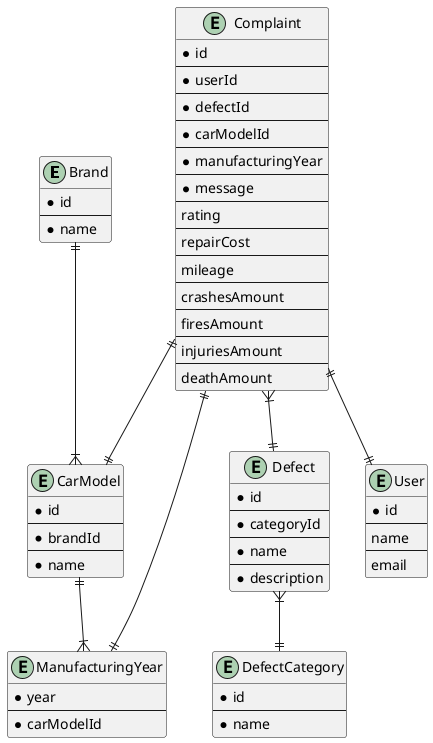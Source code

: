 @startuml
'https://plantuml.com/class-diagram

entity Brand {
    * id
    --
    * name
}

entity CarModel {
    * id
    --
    * brandId
    --
    * name
}

entity ManufacturingYear {
    * year
    --
    * carModelId
}

entity DefectCategory {
    * id
    --
    * name
}

entity Defect {
    * id
    --
    * categoryId
    --
    * name
    --
    * description
}

entity Complaint {
    * id
    --
    * userId
    --
    * defectId
    --
    * carModelId
    --
    * manufacturingYear
    --
    * message
    --
    rating
    --
    repairCost
    --
    mileage
    --
    crashesAmount
    --
    firesAmount
    --
    injuriesAmount
    --
    deathAmount
}

entity User {
    * id
    --
    name
    --
    email
}


Brand ||--|{ CarModel
CarModel ||--|{ ManufacturingYear

Defect }|--|| DefectCategory

Complaint }|--|| Defect
Complaint ||--|| CarModel
Complaint ||--|| ManufacturingYear
Complaint ||--|| User

@enduml